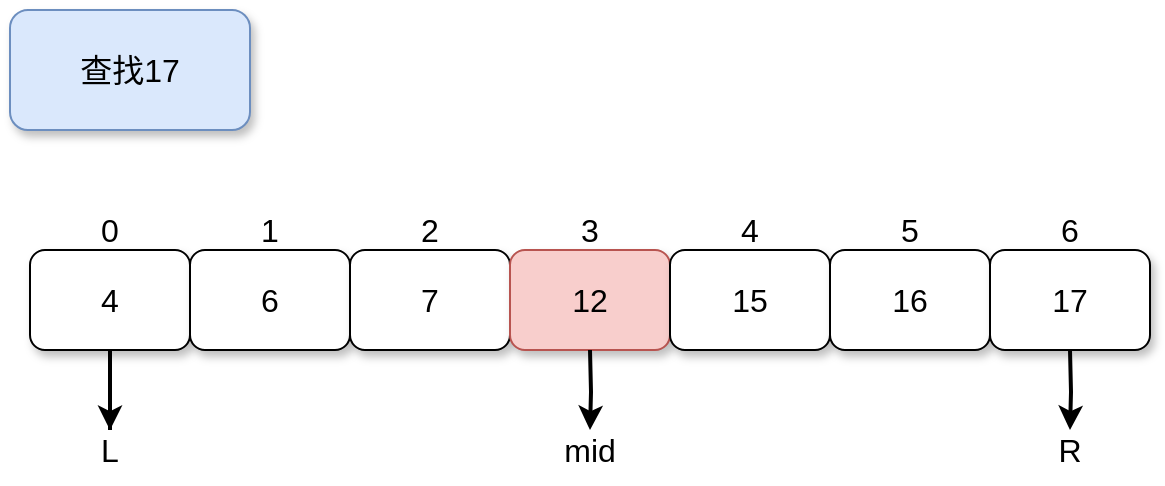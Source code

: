 <mxfile version="13.6.6" type="device"><diagram id="G4g9UP-jzL6JuyiG7oLb" name="第 1 页"><mxGraphModel dx="1422" dy="713" grid="1" gridSize="10" guides="1" tooltips="1" connect="1" arrows="1" fold="1" page="1" pageScale="1" pageWidth="827" pageHeight="1169" math="0" shadow="0"><root><mxCell id="0"/><mxCell id="1" parent="0"/><mxCell id="w_dfq9Teskvmdscc12Vk-17" value="" style="edgeStyle=orthogonalEdgeStyle;rounded=0;orthogonalLoop=1;jettySize=auto;html=1;strokeWidth=2;fontSize=16;" edge="1" parent="1" source="w_dfq9Teskvmdscc12Vk-1" target="w_dfq9Teskvmdscc12Vk-16"><mxGeometry relative="1" as="geometry"/></mxCell><mxCell id="w_dfq9Teskvmdscc12Vk-1" value="4" style="rounded=1;whiteSpace=wrap;html=1;fontSize=16;shadow=1;" vertex="1" parent="1"><mxGeometry x="140" y="240" width="80" height="50" as="geometry"/></mxCell><mxCell id="w_dfq9Teskvmdscc12Vk-2" value="6" style="rounded=1;whiteSpace=wrap;html=1;fontSize=16;shadow=1;" vertex="1" parent="1"><mxGeometry x="220" y="240" width="80" height="50" as="geometry"/></mxCell><mxCell id="w_dfq9Teskvmdscc12Vk-3" value="7" style="rounded=1;whiteSpace=wrap;html=1;fontSize=16;shadow=1;" vertex="1" parent="1"><mxGeometry x="300" y="240" width="80" height="50" as="geometry"/></mxCell><mxCell id="w_dfq9Teskvmdscc12Vk-4" value="12" style="rounded=1;whiteSpace=wrap;html=1;fontSize=16;shadow=1;fillColor=#f8cecc;strokeColor=#b85450;" vertex="1" parent="1"><mxGeometry x="380" y="240" width="80" height="50" as="geometry"/></mxCell><mxCell id="w_dfq9Teskvmdscc12Vk-5" value="15" style="rounded=1;whiteSpace=wrap;html=1;fontSize=16;shadow=1;" vertex="1" parent="1"><mxGeometry x="460" y="240" width="80" height="50" as="geometry"/></mxCell><mxCell id="w_dfq9Teskvmdscc12Vk-6" value="16" style="rounded=1;whiteSpace=wrap;html=1;fontSize=16;shadow=1;" vertex="1" parent="1"><mxGeometry x="540" y="240" width="80" height="50" as="geometry"/></mxCell><mxCell id="w_dfq9Teskvmdscc12Vk-7" value="17" style="rounded=1;whiteSpace=wrap;html=1;fontSize=16;shadow=1;" vertex="1" parent="1"><mxGeometry x="620" y="240" width="80" height="50" as="geometry"/></mxCell><mxCell id="w_dfq9Teskvmdscc12Vk-8" value="0" style="text;html=1;strokeColor=none;fillColor=none;align=center;verticalAlign=middle;whiteSpace=wrap;rounded=1;fontSize=16;shadow=1;" vertex="1" parent="1"><mxGeometry x="160" y="220" width="40" height="20" as="geometry"/></mxCell><mxCell id="w_dfq9Teskvmdscc12Vk-9" value="1" style="text;html=1;strokeColor=none;fillColor=none;align=center;verticalAlign=middle;whiteSpace=wrap;rounded=1;fontSize=16;shadow=1;" vertex="1" parent="1"><mxGeometry x="240" y="220" width="40" height="20" as="geometry"/></mxCell><mxCell id="w_dfq9Teskvmdscc12Vk-10" value="2" style="text;html=1;strokeColor=none;fillColor=none;align=center;verticalAlign=middle;whiteSpace=wrap;rounded=1;fontSize=16;shadow=1;" vertex="1" parent="1"><mxGeometry x="320" y="220" width="40" height="20" as="geometry"/></mxCell><mxCell id="w_dfq9Teskvmdscc12Vk-11" value="3" style="text;html=1;strokeColor=none;fillColor=none;align=center;verticalAlign=middle;whiteSpace=wrap;rounded=1;fontSize=16;shadow=1;" vertex="1" parent="1"><mxGeometry x="400" y="220" width="40" height="20" as="geometry"/></mxCell><mxCell id="w_dfq9Teskvmdscc12Vk-12" value="4" style="text;html=1;strokeColor=none;fillColor=none;align=center;verticalAlign=middle;whiteSpace=wrap;rounded=1;fontSize=16;shadow=1;" vertex="1" parent="1"><mxGeometry x="480" y="220" width="40" height="20" as="geometry"/></mxCell><mxCell id="w_dfq9Teskvmdscc12Vk-13" value="5" style="text;html=1;strokeColor=none;fillColor=none;align=center;verticalAlign=middle;whiteSpace=wrap;rounded=1;fontSize=16;shadow=1;" vertex="1" parent="1"><mxGeometry x="560" y="220" width="40" height="20" as="geometry"/></mxCell><mxCell id="w_dfq9Teskvmdscc12Vk-14" value="6" style="text;html=1;strokeColor=none;fillColor=none;align=center;verticalAlign=middle;whiteSpace=wrap;rounded=1;fontSize=16;shadow=1;" vertex="1" parent="1"><mxGeometry x="640" y="220" width="40" height="20" as="geometry"/></mxCell><mxCell id="w_dfq9Teskvmdscc12Vk-15" value="" style="endArrow=none;html=1;fontSize=16;entryX=0.5;entryY=1;entryDx=0;entryDy=0;strokeWidth=2;endFill=0;" edge="1" parent="1" target="w_dfq9Teskvmdscc12Vk-1"><mxGeometry width="50" height="50" relative="1" as="geometry"><mxPoint x="180" y="330" as="sourcePoint"/><mxPoint x="220" y="330" as="targetPoint"/></mxGeometry></mxCell><mxCell id="w_dfq9Teskvmdscc12Vk-16" value="L" style="text;html=1;strokeColor=none;fillColor=none;align=center;verticalAlign=middle;whiteSpace=wrap;rounded=0;shadow=1;fontSize=16;" vertex="1" parent="1"><mxGeometry x="160" y="330" width="40" height="20" as="geometry"/></mxCell><mxCell id="w_dfq9Teskvmdscc12Vk-18" value="" style="edgeStyle=orthogonalEdgeStyle;rounded=0;orthogonalLoop=1;jettySize=auto;html=1;strokeWidth=2;fontSize=16;" edge="1" parent="1" target="w_dfq9Teskvmdscc12Vk-19"><mxGeometry relative="1" as="geometry"><mxPoint x="420" y="290" as="sourcePoint"/></mxGeometry></mxCell><mxCell id="w_dfq9Teskvmdscc12Vk-19" value="mid" style="text;html=1;strokeColor=none;fillColor=none;align=center;verticalAlign=middle;whiteSpace=wrap;rounded=0;shadow=1;fontSize=16;" vertex="1" parent="1"><mxGeometry x="400" y="330" width="40" height="20" as="geometry"/></mxCell><mxCell id="w_dfq9Teskvmdscc12Vk-20" value="" style="edgeStyle=orthogonalEdgeStyle;rounded=0;orthogonalLoop=1;jettySize=auto;html=1;strokeWidth=2;fontSize=16;" edge="1" parent="1" target="w_dfq9Teskvmdscc12Vk-21"><mxGeometry relative="1" as="geometry"><mxPoint x="660" y="290" as="sourcePoint"/></mxGeometry></mxCell><mxCell id="w_dfq9Teskvmdscc12Vk-21" value="R" style="text;html=1;strokeColor=none;fillColor=none;align=center;verticalAlign=middle;whiteSpace=wrap;rounded=0;shadow=1;fontSize=16;" vertex="1" parent="1"><mxGeometry x="640" y="330" width="40" height="20" as="geometry"/></mxCell><mxCell id="w_dfq9Teskvmdscc12Vk-22" value="查找17" style="rounded=1;whiteSpace=wrap;html=1;shadow=1;fontSize=16;fillColor=#dae8fc;strokeColor=#6c8ebf;" vertex="1" parent="1"><mxGeometry x="130" y="120" width="120" height="60" as="geometry"/></mxCell></root></mxGraphModel></diagram></mxfile>